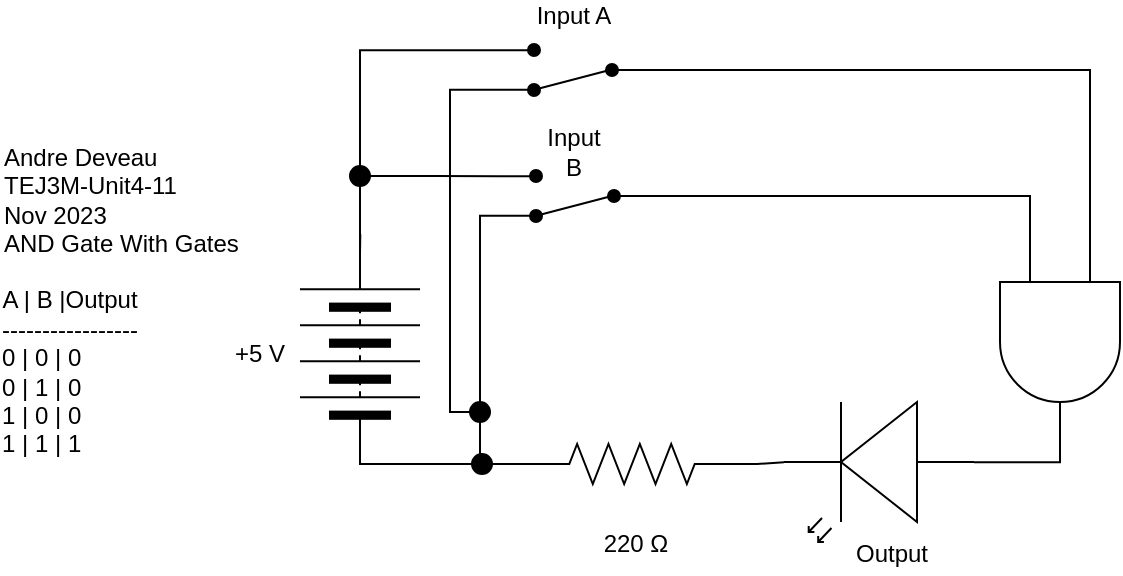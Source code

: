 <mxfile>
    <diagram id="CPJtzeJE9pOkpMqp2GQA" name="Page-1">
        <mxGraphModel dx="912" dy="573" grid="1" gridSize="10" guides="1" tooltips="1" connect="1" arrows="1" fold="1" page="1" pageScale="1" pageWidth="827" pageHeight="1169" math="0" shadow="0">
            <root>
                <mxCell id="0"/>
                <mxCell id="1" parent="0"/>
                <mxCell id="24" style="edgeStyle=none;html=1;exitX=1;exitY=0.5;exitDx=0;exitDy=0;endArrow=none;endFill=0;" parent="1" source="2" edge="1">
                    <mxGeometry relative="1" as="geometry">
                        <mxPoint x="220.143" y="250" as="targetPoint"/>
                    </mxGeometry>
                </mxCell>
                <mxCell id="2" value="" style="pointerEvents=1;verticalLabelPosition=bottom;shadow=0;dashed=0;align=center;html=1;verticalAlign=top;shape=mxgraph.electrical.miscellaneous.batteryStack;rotation=-90;" parent="1" vertex="1">
                    <mxGeometry x="170" y="280" width="100" height="60" as="geometry"/>
                </mxCell>
                <mxCell id="45" style="edgeStyle=orthogonalEdgeStyle;shape=connector;rounded=0;html=1;exitX=1;exitY=0.5;exitDx=0;exitDy=0;exitPerimeter=0;entryX=1;entryY=0.57;entryDx=0;entryDy=0;entryPerimeter=0;labelBackgroundColor=default;strokeColor=default;fontFamily=Helvetica;fontSize=11;fontColor=default;endArrow=none;endFill=0;" parent="1" source="3" target="4" edge="1">
                    <mxGeometry relative="1" as="geometry"/>
                </mxCell>
                <mxCell id="3" value="" style="pointerEvents=1;verticalLabelPosition=bottom;shadow=0;dashed=0;align=center;html=1;verticalAlign=top;shape=mxgraph.electrical.resistors.resistor_2;" parent="1" vertex="1">
                    <mxGeometry x="307" y="355" width="98" height="20" as="geometry"/>
                </mxCell>
                <mxCell id="52" style="edgeStyle=orthogonalEdgeStyle;html=1;exitX=0;exitY=0.57;exitDx=0;exitDy=0;exitPerimeter=0;entryX=1;entryY=0.5;entryDx=0;entryDy=0;entryPerimeter=0;rounded=0;endArrow=none;endFill=0;" edge="1" parent="1" source="4" target="51">
                    <mxGeometry relative="1" as="geometry">
                        <mxPoint x="550" y="364" as="targetPoint"/>
                    </mxGeometry>
                </mxCell>
                <mxCell id="4" value="" style="verticalLabelPosition=bottom;shadow=0;dashed=0;align=center;html=1;verticalAlign=top;shape=mxgraph.electrical.opto_electronics.led_2;pointerEvents=1;rotation=-180;" parent="1" vertex="1">
                    <mxGeometry x="432" y="334" width="95" height="70" as="geometry"/>
                </mxCell>
                <mxCell id="8" value="220&amp;nbsp;Ω" style="text;html=1;strokeColor=none;fillColor=none;align=center;verticalAlign=middle;whiteSpace=wrap;rounded=0;" parent="1" vertex="1">
                    <mxGeometry x="327.5" y="390" width="60" height="30" as="geometry"/>
                </mxCell>
                <mxCell id="9" value="Andre Deveau&lt;br&gt;TEJ3M-Unit4-11&lt;br&gt;Nov 2023&lt;br&gt;AND Gate With Gates" style="text;html=1;strokeColor=none;fillColor=none;align=left;verticalAlign=middle;whiteSpace=wrap;rounded=0;" parent="1" vertex="1">
                    <mxGeometry x="40" y="218" width="146" height="30" as="geometry"/>
                </mxCell>
                <mxCell id="10" value="+5 V" style="text;html=1;strokeColor=none;fillColor=none;align=center;verticalAlign=middle;whiteSpace=wrap;rounded=0;" parent="1" vertex="1">
                    <mxGeometry x="140" y="295" width="60" height="30" as="geometry"/>
                </mxCell>
                <mxCell id="39" style="edgeStyle=none;rounded=0;html=1;exitX=0;exitY=0.5;exitDx=0;exitDy=0;entryX=0;entryY=0.5;entryDx=0;entryDy=0;endArrow=none;endFill=0;" parent="1" source="25" target="2" edge="1">
                    <mxGeometry relative="1" as="geometry">
                        <Array as="points">
                            <mxPoint x="220" y="365"/>
                        </Array>
                    </mxGeometry>
                </mxCell>
                <mxCell id="44" style="edgeStyle=orthogonalEdgeStyle;html=1;exitX=1;exitY=0.5;exitDx=0;exitDy=0;entryX=0;entryY=0.5;entryDx=0;entryDy=0;entryPerimeter=0;endArrow=none;endFill=0;rounded=0;" parent="1" source="25" target="3" edge="1">
                    <mxGeometry relative="1" as="geometry"/>
                </mxCell>
                <mxCell id="56" style="edgeStyle=orthogonalEdgeStyle;rounded=0;html=1;exitX=0.5;exitY=0;exitDx=0;exitDy=0;entryX=0.5;entryY=1;entryDx=0;entryDy=0;endArrow=none;endFill=0;" edge="1" parent="1" source="25" target="53">
                    <mxGeometry relative="1" as="geometry"/>
                </mxCell>
                <mxCell id="25" value="" style="ellipse;whiteSpace=wrap;html=1;aspect=fixed;strokeColor=#000000;fillColor=#000000;movable=1;resizable=1;rotatable=1;deletable=1;editable=1;connectable=1;" parent="1" vertex="1">
                    <mxGeometry x="276" y="360" width="10" height="10" as="geometry"/>
                </mxCell>
                <mxCell id="33" value="Input A" style="text;html=1;strokeColor=none;fillColor=none;align=center;verticalAlign=middle;whiteSpace=wrap;rounded=0;rotation=0;" parent="1" vertex="1">
                    <mxGeometry x="306.5" y="133" width="40" height="15" as="geometry"/>
                </mxCell>
                <mxCell id="34" value="Output" style="text;html=1;strokeColor=none;fillColor=none;align=center;verticalAlign=middle;whiteSpace=wrap;rounded=0;" parent="1" vertex="1">
                    <mxGeometry x="465.5" y="403.75" width="40" height="12.5" as="geometry"/>
                </mxCell>
                <mxCell id="35" value="A | B |Output&lt;br&gt;-----------------&lt;br&gt;&lt;div style=&quot;text-align: left;&quot;&gt;0 | 0 | 0&lt;/div&gt;&lt;div style=&quot;text-align: left;&quot;&gt;0 | 1 | 0&lt;/div&gt;&lt;div style=&quot;text-align: left;&quot;&gt;1 | 0 | 0&lt;/div&gt;&lt;div style=&quot;text-align: left;&quot;&gt;1 | 1 | 1&lt;/div&gt;" style="text;html=1;strokeColor=none;fillColor=none;align=center;verticalAlign=middle;whiteSpace=wrap;rounded=0;" parent="1" vertex="1">
                    <mxGeometry x="40" y="304" width="70" height="30" as="geometry"/>
                </mxCell>
                <mxCell id="64" style="edgeStyle=orthogonalEdgeStyle;rounded=0;html=1;exitX=0;exitY=0.5;exitDx=0;exitDy=0;entryX=0;entryY=0.75;entryDx=0;entryDy=0;entryPerimeter=0;endArrow=none;endFill=0;" edge="1" parent="1" source="37" target="51">
                    <mxGeometry relative="1" as="geometry"/>
                </mxCell>
                <mxCell id="37" value="" style="shape=mxgraph.electrical.electro-mechanical.twoWaySwitch;aspect=fixed;elSwitchState=2;strokeColor=#000000;fillColor=#000000;rotation=-180;" parent="1" vertex="1">
                    <mxGeometry x="290" y="218" width="75" height="26" as="geometry"/>
                </mxCell>
                <mxCell id="51" value="" style="verticalLabelPosition=bottom;shadow=0;dashed=0;align=center;html=1;verticalAlign=top;shape=mxgraph.electrical.logic_gates.logic_gate;operation=and;rotation=90;" vertex="1" parent="1">
                    <mxGeometry x="520" y="274" width="100" height="60" as="geometry"/>
                </mxCell>
                <mxCell id="57" style="edgeStyle=orthogonalEdgeStyle;rounded=0;html=1;exitX=0.5;exitY=0;exitDx=0;exitDy=0;entryX=1;entryY=0.12;entryDx=0;entryDy=0;endArrow=none;endFill=0;" edge="1" parent="1" source="53" target="37">
                    <mxGeometry relative="1" as="geometry"/>
                </mxCell>
                <mxCell id="65" style="edgeStyle=orthogonalEdgeStyle;rounded=0;html=1;exitX=0;exitY=0.5;exitDx=0;exitDy=0;entryX=1;entryY=0.12;entryDx=0;entryDy=0;endArrow=none;endFill=0;" edge="1" parent="1" source="53" target="61">
                    <mxGeometry relative="1" as="geometry"/>
                </mxCell>
                <mxCell id="53" value="" style="ellipse;whiteSpace=wrap;html=1;aspect=fixed;strokeColor=#000000;fillColor=#000000;movable=1;resizable=1;rotatable=1;deletable=1;editable=1;connectable=1;" vertex="1" parent="1">
                    <mxGeometry x="275" y="334" width="10" height="10" as="geometry"/>
                </mxCell>
                <mxCell id="59" style="edgeStyle=orthogonalEdgeStyle;rounded=0;html=1;exitX=0.5;exitY=1;exitDx=0;exitDy=0;entryX=1;entryY=0.5;entryDx=0;entryDy=0;endArrow=none;endFill=0;" edge="1" parent="1" source="54" target="2">
                    <mxGeometry relative="1" as="geometry"/>
                </mxCell>
                <mxCell id="60" style="edgeStyle=orthogonalEdgeStyle;rounded=0;html=1;exitX=1;exitY=0.5;exitDx=0;exitDy=0;entryX=1;entryY=0.88;entryDx=0;entryDy=0;endArrow=none;endFill=0;" edge="1" parent="1" source="54" target="37">
                    <mxGeometry relative="1" as="geometry"/>
                </mxCell>
                <mxCell id="66" style="edgeStyle=orthogonalEdgeStyle;rounded=0;html=1;exitX=0.5;exitY=0;exitDx=0;exitDy=0;entryX=1;entryY=0.88;entryDx=0;entryDy=0;endArrow=none;endFill=0;" edge="1" parent="1" source="54" target="61">
                    <mxGeometry relative="1" as="geometry"/>
                </mxCell>
                <mxCell id="54" value="" style="ellipse;whiteSpace=wrap;html=1;aspect=fixed;strokeColor=#000000;fillColor=#000000;movable=1;resizable=1;rotatable=1;deletable=1;editable=1;connectable=1;" vertex="1" parent="1">
                    <mxGeometry x="215" y="216" width="10" height="10" as="geometry"/>
                </mxCell>
                <mxCell id="63" style="edgeStyle=orthogonalEdgeStyle;rounded=0;html=1;exitX=0;exitY=0.5;exitDx=0;exitDy=0;entryX=0;entryY=0.25;entryDx=0;entryDy=0;entryPerimeter=0;endArrow=none;endFill=0;" edge="1" parent="1" source="61" target="51">
                    <mxGeometry relative="1" as="geometry"/>
                </mxCell>
                <mxCell id="61" value="" style="shape=mxgraph.electrical.electro-mechanical.twoWaySwitch;aspect=fixed;elSwitchState=2;strokeColor=#000000;fillColor=#000000;rotation=-180;" vertex="1" parent="1">
                    <mxGeometry x="289" y="155" width="75" height="26" as="geometry"/>
                </mxCell>
                <mxCell id="67" value="Input B" style="text;html=1;strokeColor=none;fillColor=none;align=center;verticalAlign=middle;whiteSpace=wrap;rounded=0;" vertex="1" parent="1">
                    <mxGeometry x="306.5" y="201" width="40" height="15" as="geometry"/>
                </mxCell>
            </root>
        </mxGraphModel>
    </diagram>
</mxfile>